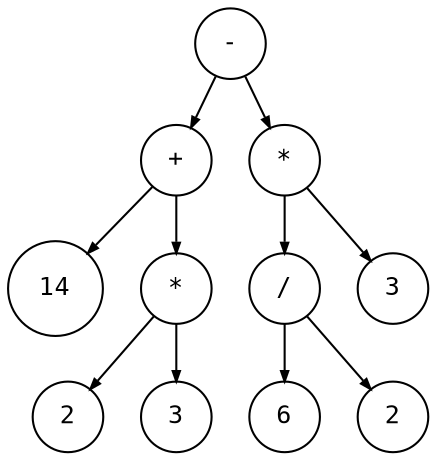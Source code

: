 digraph astgrah {
  node [shape=circle, fontsize = 12, fontname="Courier", height=.1];
  ranksep=.3;
  edge [arrowsize=.5]
  node1 [label="-"]
  node2 [label="+"]
  node3 [label="14"]
  node4 [label="*"]
  node5 [label="2"]
  node6 [label="3"]
  node4 -> node5
  node4 -> node6
  node2 -> node3
  node2 -> node4
  node7 [label="*"]
  node8 [label="/"]
  node9 [label="6"]
  node10 [label="2"]
  node8 -> node9
  node8 -> node10
  node11 [label="3"]
  node7 -> node8
  node7 -> node11
  node1 -> node2
  node1 -> node7
}
